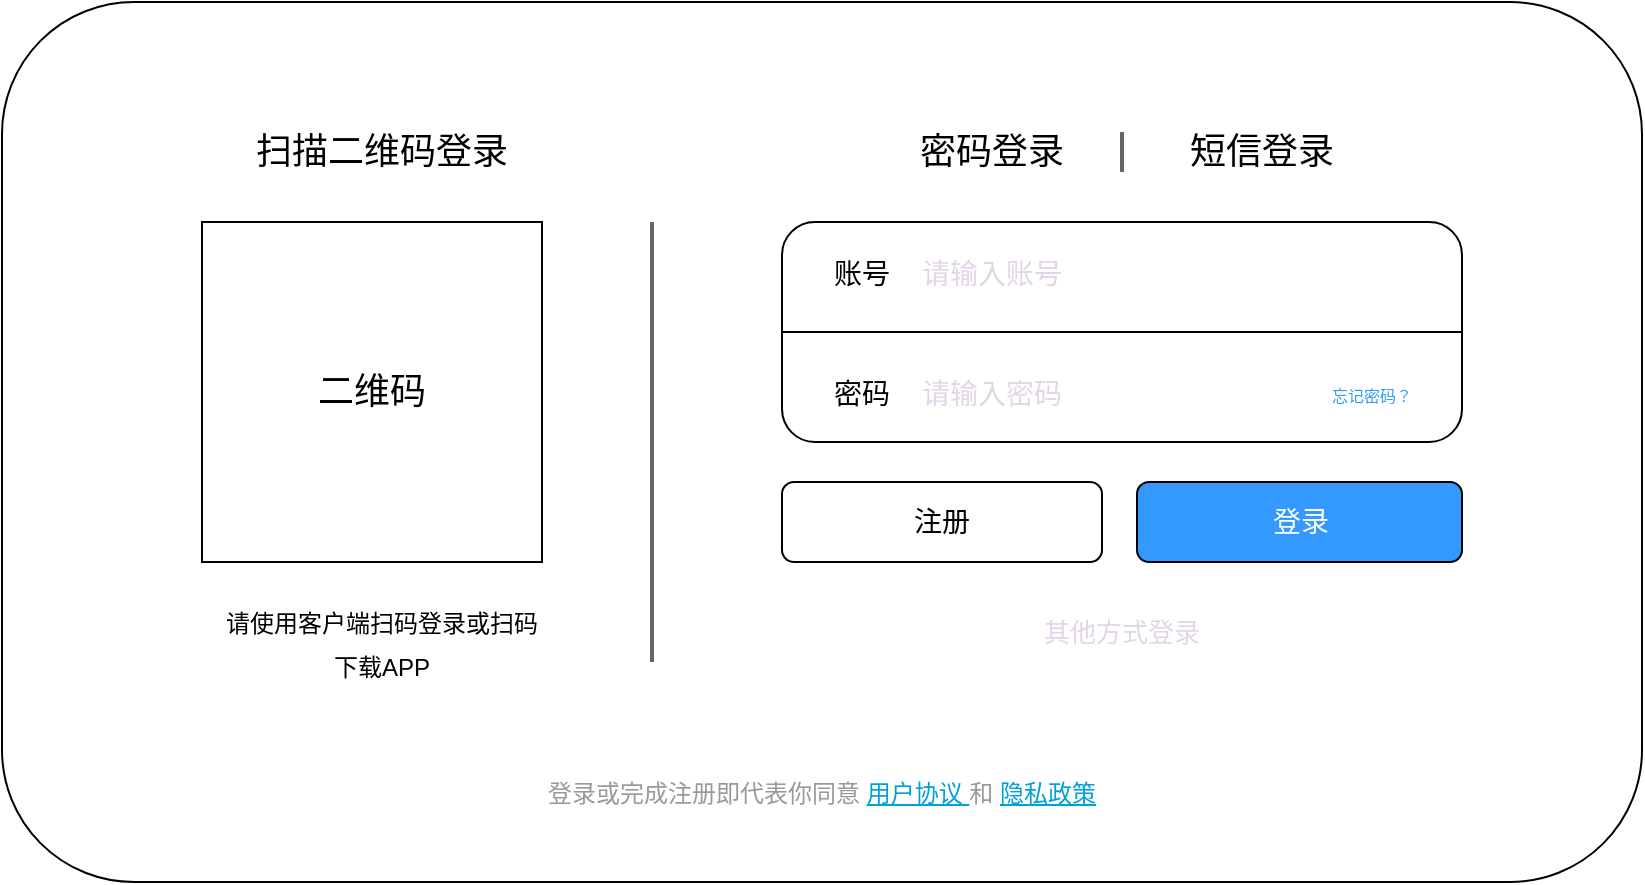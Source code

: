 <mxfile version="17.4.0" type="github">
  <diagram name="Page-1" id="c9db0220-8083-56f3-ca83-edcdcd058819">
    <mxGraphModel dx="1354" dy="773" grid="1" gridSize="10" guides="1" tooltips="1" connect="1" arrows="1" fold="1" page="1" pageScale="1.5" pageWidth="826" pageHeight="1169" background="#ffffff" math="0" shadow="0">
      <root>
        <mxCell id="0" style=";html=1;" />
        <mxCell id="1" style=";html=1;" parent="0" />
        <mxCell id="3_X5aHVeMTJVdO-MlE5Y-4" value="" style="rounded=1;whiteSpace=wrap;html=1;" vertex="1" parent="1">
          <mxGeometry x="210" y="340" width="820" height="440" as="geometry" />
        </mxCell>
        <mxCell id="3_X5aHVeMTJVdO-MlE5Y-6" value="&lt;font style=&quot;font-size: 18px&quot;&gt;扫描二维码登录&lt;/font&gt;" style="text;html=1;strokeColor=none;fillColor=none;align=center;verticalAlign=middle;whiteSpace=wrap;rounded=0;" vertex="1" parent="1">
          <mxGeometry x="320" y="400" width="160" height="30" as="geometry" />
        </mxCell>
        <mxCell id="3_X5aHVeMTJVdO-MlE5Y-7" value="二维码" style="whiteSpace=wrap;html=1;aspect=fixed;rounded=0;fontSize=18;glass=0;shadow=0;" vertex="1" parent="1">
          <mxGeometry x="310" y="450" width="170" height="170" as="geometry" />
        </mxCell>
        <mxCell id="3_X5aHVeMTJVdO-MlE5Y-8" value="&lt;font style=&quot;font-size: 12px&quot;&gt;请使用客户端扫码登录或扫码下载APP&lt;/font&gt;" style="text;html=1;strokeColor=none;fillColor=none;align=center;verticalAlign=middle;whiteSpace=wrap;rounded=0;shadow=0;glass=0;fontSize=18;" vertex="1" parent="1">
          <mxGeometry x="320" y="630" width="160" height="60" as="geometry" />
        </mxCell>
        <mxCell id="3_X5aHVeMTJVdO-MlE5Y-9" value="" style="line;strokeWidth=2;direction=south;html=1;rounded=0;shadow=0;glass=0;fontSize=12;fillColor=#f5f5f5;gradientColor=#b3b3b3;strokeColor=#666666;" vertex="1" parent="1">
          <mxGeometry x="530" y="450" width="10" height="220" as="geometry" />
        </mxCell>
        <mxCell id="3_X5aHVeMTJVdO-MlE5Y-10" value="&lt;font style=&quot;font-size: 18px&quot;&gt;&lt;font style=&quot;font-size: 18px&quot;&gt;密码&lt;/font&gt;登录&lt;/font&gt;" style="text;html=1;strokeColor=none;fillColor=none;align=center;verticalAlign=middle;whiteSpace=wrap;rounded=0;shadow=0;glass=0;fontSize=12;" vertex="1" parent="1">
          <mxGeometry x="660" y="400" width="90" height="30" as="geometry" />
        </mxCell>
        <mxCell id="3_X5aHVeMTJVdO-MlE5Y-11" value="&lt;span style=&quot;font-size: 18px&quot;&gt;短信登录&lt;/span&gt;" style="text;html=1;strokeColor=none;fillColor=none;align=center;verticalAlign=middle;whiteSpace=wrap;rounded=0;shadow=0;glass=0;fontSize=12;" vertex="1" parent="1">
          <mxGeometry x="800" y="400" width="80" height="30" as="geometry" />
        </mxCell>
        <mxCell id="3_X5aHVeMTJVdO-MlE5Y-12" value="" style="rounded=1;whiteSpace=wrap;html=1;shadow=0;glass=0;fontSize=12;" vertex="1" parent="1">
          <mxGeometry x="600" y="450" width="340" height="110" as="geometry" />
        </mxCell>
        <mxCell id="3_X5aHVeMTJVdO-MlE5Y-15" value="" style="line;strokeWidth=2;direction=south;html=1;rounded=0;shadow=0;glass=0;fontSize=18;fillColor=#f5f5f5;gradientColor=#b3b3b3;strokeColor=#666666;" vertex="1" parent="1">
          <mxGeometry x="762.5" y="405" width="15" height="20" as="geometry" />
        </mxCell>
        <mxCell id="3_X5aHVeMTJVdO-MlE5Y-16" value="" style="line;strokeWidth=1;html=1;perimeter=backbonePerimeter;points=[];outlineConnect=0;rounded=0;shadow=0;glass=0;fontSize=18;" vertex="1" parent="1">
          <mxGeometry x="600" y="500" width="340" height="10" as="geometry" />
        </mxCell>
        <mxCell id="3_X5aHVeMTJVdO-MlE5Y-17" value="&lt;font style=&quot;font-size: 14px&quot;&gt;账号&lt;/font&gt;" style="text;html=1;strokeColor=none;fillColor=none;align=center;verticalAlign=middle;whiteSpace=wrap;rounded=0;shadow=0;glass=0;fontSize=18;" vertex="1" parent="1">
          <mxGeometry x="610" y="460" width="60" height="30" as="geometry" />
        </mxCell>
        <mxCell id="3_X5aHVeMTJVdO-MlE5Y-18" value="&lt;span style=&quot;font-size: 14px&quot;&gt;密码&lt;/span&gt;" style="text;html=1;strokeColor=none;fillColor=none;align=center;verticalAlign=middle;whiteSpace=wrap;rounded=0;shadow=0;glass=0;fontSize=18;" vertex="1" parent="1">
          <mxGeometry x="610" y="520" width="60" height="30" as="geometry" />
        </mxCell>
        <mxCell id="3_X5aHVeMTJVdO-MlE5Y-22" value="&lt;span style=&quot;font-size: 14px&quot;&gt;&lt;font color=&quot;#e1d5e7&quot;&gt;请输入账号&lt;/font&gt;&lt;/span&gt;" style="text;html=1;strokeColor=none;fillColor=none;align=center;verticalAlign=middle;whiteSpace=wrap;rounded=0;shadow=0;glass=0;fontSize=18;" vertex="1" parent="1">
          <mxGeometry x="660" y="460" width="90" height="30" as="geometry" />
        </mxCell>
        <mxCell id="3_X5aHVeMTJVdO-MlE5Y-24" value="&lt;span style=&quot;font-size: 14px&quot;&gt;&lt;font color=&quot;#e1d5e7&quot;&gt;请输入密码&lt;/font&gt;&lt;/span&gt;" style="text;html=1;strokeColor=none;fillColor=none;align=center;verticalAlign=middle;whiteSpace=wrap;rounded=0;shadow=0;glass=0;fontSize=18;" vertex="1" parent="1">
          <mxGeometry x="660" y="520" width="90" height="30" as="geometry" />
        </mxCell>
        <mxCell id="3_X5aHVeMTJVdO-MlE5Y-25" value="&lt;font style=&quot;font-size: 8px&quot; color=&quot;#3399ff&quot;&gt;忘记密码？&lt;/font&gt;" style="text;html=1;strokeColor=none;fillColor=none;align=center;verticalAlign=middle;whiteSpace=wrap;rounded=0;shadow=0;glass=0;fontSize=14;fontColor=#E1D5E7;" vertex="1" parent="1">
          <mxGeometry x="860" y="520" width="70" height="30" as="geometry" />
        </mxCell>
        <mxCell id="3_X5aHVeMTJVdO-MlE5Y-26" value="&lt;font style=&quot;font-size: 14px&quot; color=&quot;#000000&quot;&gt;注册&lt;/font&gt;" style="rounded=1;whiteSpace=wrap;html=1;shadow=0;glass=0;fontSize=8;fontColor=#3399FF;strokeWidth=1;" vertex="1" parent="1">
          <mxGeometry x="600" y="580" width="160" height="40" as="geometry" />
        </mxCell>
        <mxCell id="3_X5aHVeMTJVdO-MlE5Y-27" value="&lt;span style=&quot;font-size: 14px&quot;&gt;&lt;font color=&quot;#ffffff&quot;&gt;登录&lt;/font&gt;&lt;/span&gt;" style="rounded=1;whiteSpace=wrap;html=1;shadow=0;glass=0;fontSize=8;strokeWidth=1;fillColor=#3399FF;" vertex="1" parent="1">
          <mxGeometry x="777.5" y="580" width="162.5" height="40" as="geometry" />
        </mxCell>
        <mxCell id="3_X5aHVeMTJVdO-MlE5Y-28" value="&lt;font color=&quot;#e1d5e7&quot; style=&quot;font-size: 13px&quot;&gt;其他方式登录&lt;/font&gt;" style="text;html=1;strokeColor=none;fillColor=none;align=center;verticalAlign=middle;whiteSpace=wrap;rounded=0;shadow=0;glass=0;labelBackgroundColor=none;fontSize=14;fontColor=#FFFFFF;" vertex="1" parent="1">
          <mxGeometry x="705" y="640" width="130" height="30" as="geometry" />
        </mxCell>
        <mxCell id="3_X5aHVeMTJVdO-MlE5Y-29" value="&lt;span style=&quot;color: rgb(153 , 153 , 153) ; font-family: , &amp;#34;blinkmacsystemfont&amp;#34; , &amp;#34;helvetica neue&amp;#34; , &amp;#34;helvetica&amp;#34; , &amp;#34;arial&amp;#34; , &amp;#34;pingfang sc&amp;#34; , &amp;#34;hiragino sans gb&amp;#34; , &amp;#34;microsoft yahei&amp;#34; , sans-serif ; font-size: 12px ; background-color: rgb(255 , 255 , 255)&quot;&gt;登录或完成注册即代表你同意&amp;nbsp;&lt;/span&gt;&lt;a target=&quot;_blank&quot; href=&quot;https://www.bilibili.com/protocal/licence.html&quot; style=&quot;box-sizing: border-box ; padding: 0px ; margin: 0px ; font-family: , &amp;#34;blinkmacsystemfont&amp;#34; , &amp;#34;helvetica neue&amp;#34; , &amp;#34;helvetica&amp;#34; , &amp;#34;arial&amp;#34; , &amp;#34;pingfang sc&amp;#34; , &amp;#34;hiragino sans gb&amp;#34; , &amp;#34;microsoft yahei&amp;#34; , sans-serif ; border: none ; font-size: 12px ; line-height: 1.25 ; color: rgb(0 , 161 , 214) ; background-color: rgb(255 , 255 , 255)&quot;&gt;用户协议&amp;nbsp;&lt;/a&gt;&lt;span style=&quot;color: rgb(153 , 153 , 153) ; font-family: , &amp;#34;blinkmacsystemfont&amp;#34; , &amp;#34;helvetica neue&amp;#34; , &amp;#34;helvetica&amp;#34; , &amp;#34;arial&amp;#34; , &amp;#34;pingfang sc&amp;#34; , &amp;#34;hiragino sans gb&amp;#34; , &amp;#34;microsoft yahei&amp;#34; , sans-serif ; font-size: 12px ; background-color: rgb(255 , 255 , 255)&quot;&gt;和&amp;nbsp;&lt;/span&gt;&lt;a target=&quot;_blank&quot; href=&quot;https://www.bilibili.com/blackboard/privacy-pc.html&quot; style=&quot;box-sizing: border-box ; padding: 0px ; margin: 0px ; font-family: , &amp;#34;blinkmacsystemfont&amp;#34; , &amp;#34;helvetica neue&amp;#34; , &amp;#34;helvetica&amp;#34; , &amp;#34;arial&amp;#34; , &amp;#34;pingfang sc&amp;#34; , &amp;#34;hiragino sans gb&amp;#34; , &amp;#34;microsoft yahei&amp;#34; , sans-serif ; border: none ; font-size: 12px ; line-height: 1.25 ; color: rgb(0 , 161 , 214) ; background-color: rgb(255 , 255 , 255)&quot;&gt;隐私政策&lt;/a&gt;" style="text;html=1;strokeColor=none;fillColor=none;align=center;verticalAlign=middle;whiteSpace=wrap;rounded=0;shadow=0;glass=0;labelBackgroundColor=none;fontSize=13;fontColor=#E1D5E7;" vertex="1" parent="1">
          <mxGeometry x="435" y="720" width="370" height="30" as="geometry" />
        </mxCell>
      </root>
    </mxGraphModel>
  </diagram>
</mxfile>
